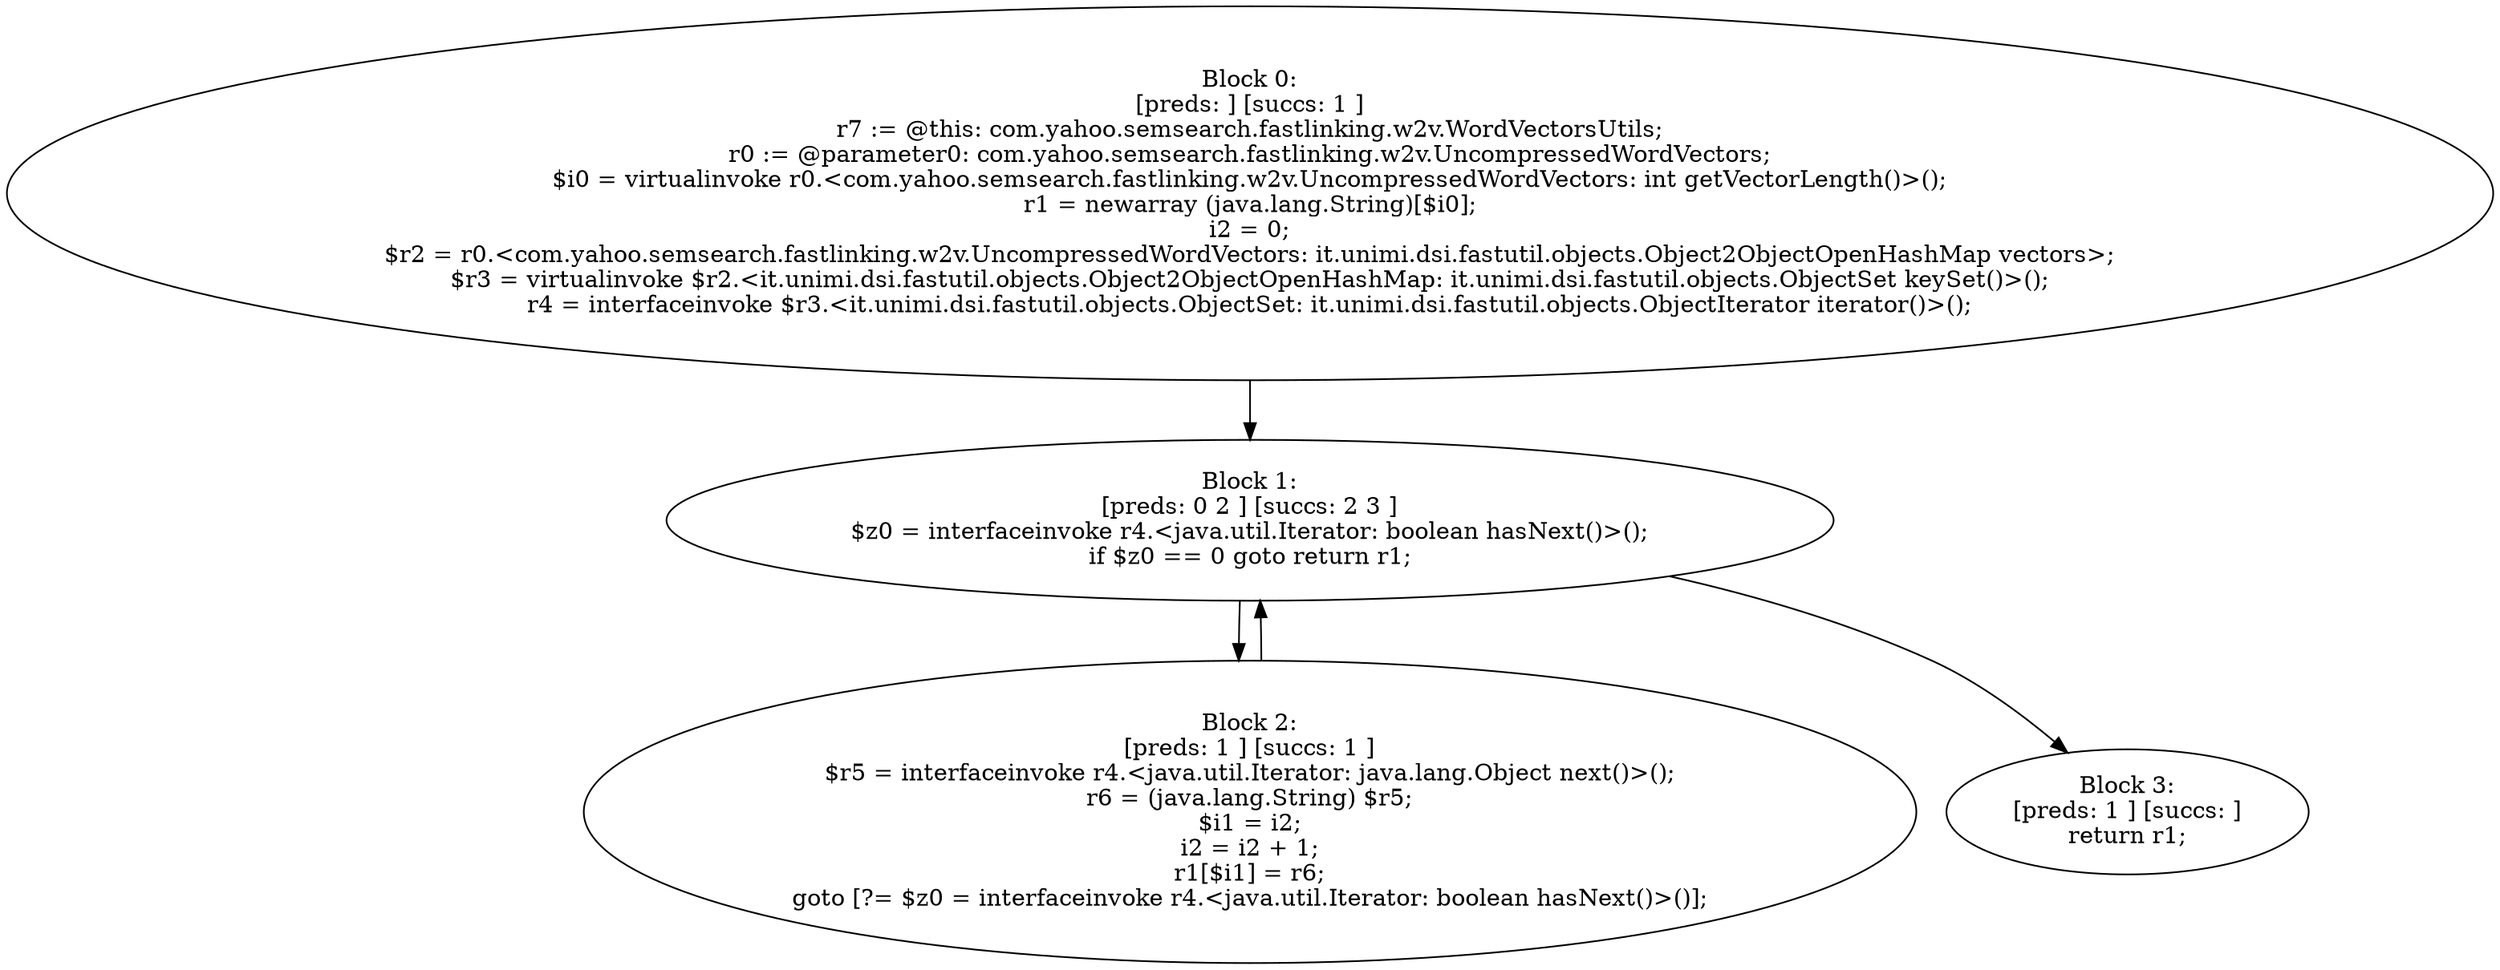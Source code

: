 digraph "unitGraph" {
    "Block 0:
[preds: ] [succs: 1 ]
r7 := @this: com.yahoo.semsearch.fastlinking.w2v.WordVectorsUtils;
r0 := @parameter0: com.yahoo.semsearch.fastlinking.w2v.UncompressedWordVectors;
$i0 = virtualinvoke r0.<com.yahoo.semsearch.fastlinking.w2v.UncompressedWordVectors: int getVectorLength()>();
r1 = newarray (java.lang.String)[$i0];
i2 = 0;
$r2 = r0.<com.yahoo.semsearch.fastlinking.w2v.UncompressedWordVectors: it.unimi.dsi.fastutil.objects.Object2ObjectOpenHashMap vectors>;
$r3 = virtualinvoke $r2.<it.unimi.dsi.fastutil.objects.Object2ObjectOpenHashMap: it.unimi.dsi.fastutil.objects.ObjectSet keySet()>();
r4 = interfaceinvoke $r3.<it.unimi.dsi.fastutil.objects.ObjectSet: it.unimi.dsi.fastutil.objects.ObjectIterator iterator()>();
"
    "Block 1:
[preds: 0 2 ] [succs: 2 3 ]
$z0 = interfaceinvoke r4.<java.util.Iterator: boolean hasNext()>();
if $z0 == 0 goto return r1;
"
    "Block 2:
[preds: 1 ] [succs: 1 ]
$r5 = interfaceinvoke r4.<java.util.Iterator: java.lang.Object next()>();
r6 = (java.lang.String) $r5;
$i1 = i2;
i2 = i2 + 1;
r1[$i1] = r6;
goto [?= $z0 = interfaceinvoke r4.<java.util.Iterator: boolean hasNext()>()];
"
    "Block 3:
[preds: 1 ] [succs: ]
return r1;
"
    "Block 0:
[preds: ] [succs: 1 ]
r7 := @this: com.yahoo.semsearch.fastlinking.w2v.WordVectorsUtils;
r0 := @parameter0: com.yahoo.semsearch.fastlinking.w2v.UncompressedWordVectors;
$i0 = virtualinvoke r0.<com.yahoo.semsearch.fastlinking.w2v.UncompressedWordVectors: int getVectorLength()>();
r1 = newarray (java.lang.String)[$i0];
i2 = 0;
$r2 = r0.<com.yahoo.semsearch.fastlinking.w2v.UncompressedWordVectors: it.unimi.dsi.fastutil.objects.Object2ObjectOpenHashMap vectors>;
$r3 = virtualinvoke $r2.<it.unimi.dsi.fastutil.objects.Object2ObjectOpenHashMap: it.unimi.dsi.fastutil.objects.ObjectSet keySet()>();
r4 = interfaceinvoke $r3.<it.unimi.dsi.fastutil.objects.ObjectSet: it.unimi.dsi.fastutil.objects.ObjectIterator iterator()>();
"->"Block 1:
[preds: 0 2 ] [succs: 2 3 ]
$z0 = interfaceinvoke r4.<java.util.Iterator: boolean hasNext()>();
if $z0 == 0 goto return r1;
";
    "Block 1:
[preds: 0 2 ] [succs: 2 3 ]
$z0 = interfaceinvoke r4.<java.util.Iterator: boolean hasNext()>();
if $z0 == 0 goto return r1;
"->"Block 2:
[preds: 1 ] [succs: 1 ]
$r5 = interfaceinvoke r4.<java.util.Iterator: java.lang.Object next()>();
r6 = (java.lang.String) $r5;
$i1 = i2;
i2 = i2 + 1;
r1[$i1] = r6;
goto [?= $z0 = interfaceinvoke r4.<java.util.Iterator: boolean hasNext()>()];
";
    "Block 1:
[preds: 0 2 ] [succs: 2 3 ]
$z0 = interfaceinvoke r4.<java.util.Iterator: boolean hasNext()>();
if $z0 == 0 goto return r1;
"->"Block 3:
[preds: 1 ] [succs: ]
return r1;
";
    "Block 2:
[preds: 1 ] [succs: 1 ]
$r5 = interfaceinvoke r4.<java.util.Iterator: java.lang.Object next()>();
r6 = (java.lang.String) $r5;
$i1 = i2;
i2 = i2 + 1;
r1[$i1] = r6;
goto [?= $z0 = interfaceinvoke r4.<java.util.Iterator: boolean hasNext()>()];
"->"Block 1:
[preds: 0 2 ] [succs: 2 3 ]
$z0 = interfaceinvoke r4.<java.util.Iterator: boolean hasNext()>();
if $z0 == 0 goto return r1;
";
}
